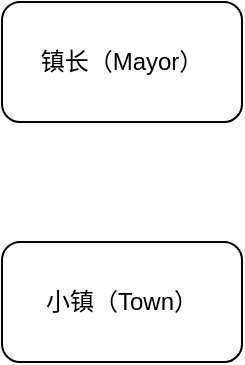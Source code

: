 <mxfile version="15.9.6" type="github">
  <diagram id="FJ65A4JryQL9uim0BBSM" name="第 1 页">
    <mxGraphModel dx="1422" dy="773" grid="1" gridSize="10" guides="1" tooltips="1" connect="1" arrows="1" fold="1" page="1" pageScale="1" pageWidth="827" pageHeight="1169" math="0" shadow="0">
      <root>
        <mxCell id="0" />
        <mxCell id="1" parent="0" />
        <mxCell id="JsFYLPz9mCt-rpE-mHq3-10" value="镇长（Mayor）" style="whiteSpace=wrap;html=1;rounded=1;shadow=0;glass=0;labelBackgroundColor=none;labelBorderColor=none;" vertex="1" parent="1">
          <mxGeometry x="330" y="30" width="120" height="60" as="geometry" />
        </mxCell>
        <mxCell id="JsFYLPz9mCt-rpE-mHq3-14" value="小镇（Town）" style="rounded=1;whiteSpace=wrap;html=1;shadow=0;glass=0;labelBackgroundColor=none;labelBorderColor=none;" vertex="1" parent="1">
          <mxGeometry x="330" y="150" width="120" height="60" as="geometry" />
        </mxCell>
      </root>
    </mxGraphModel>
  </diagram>
</mxfile>
